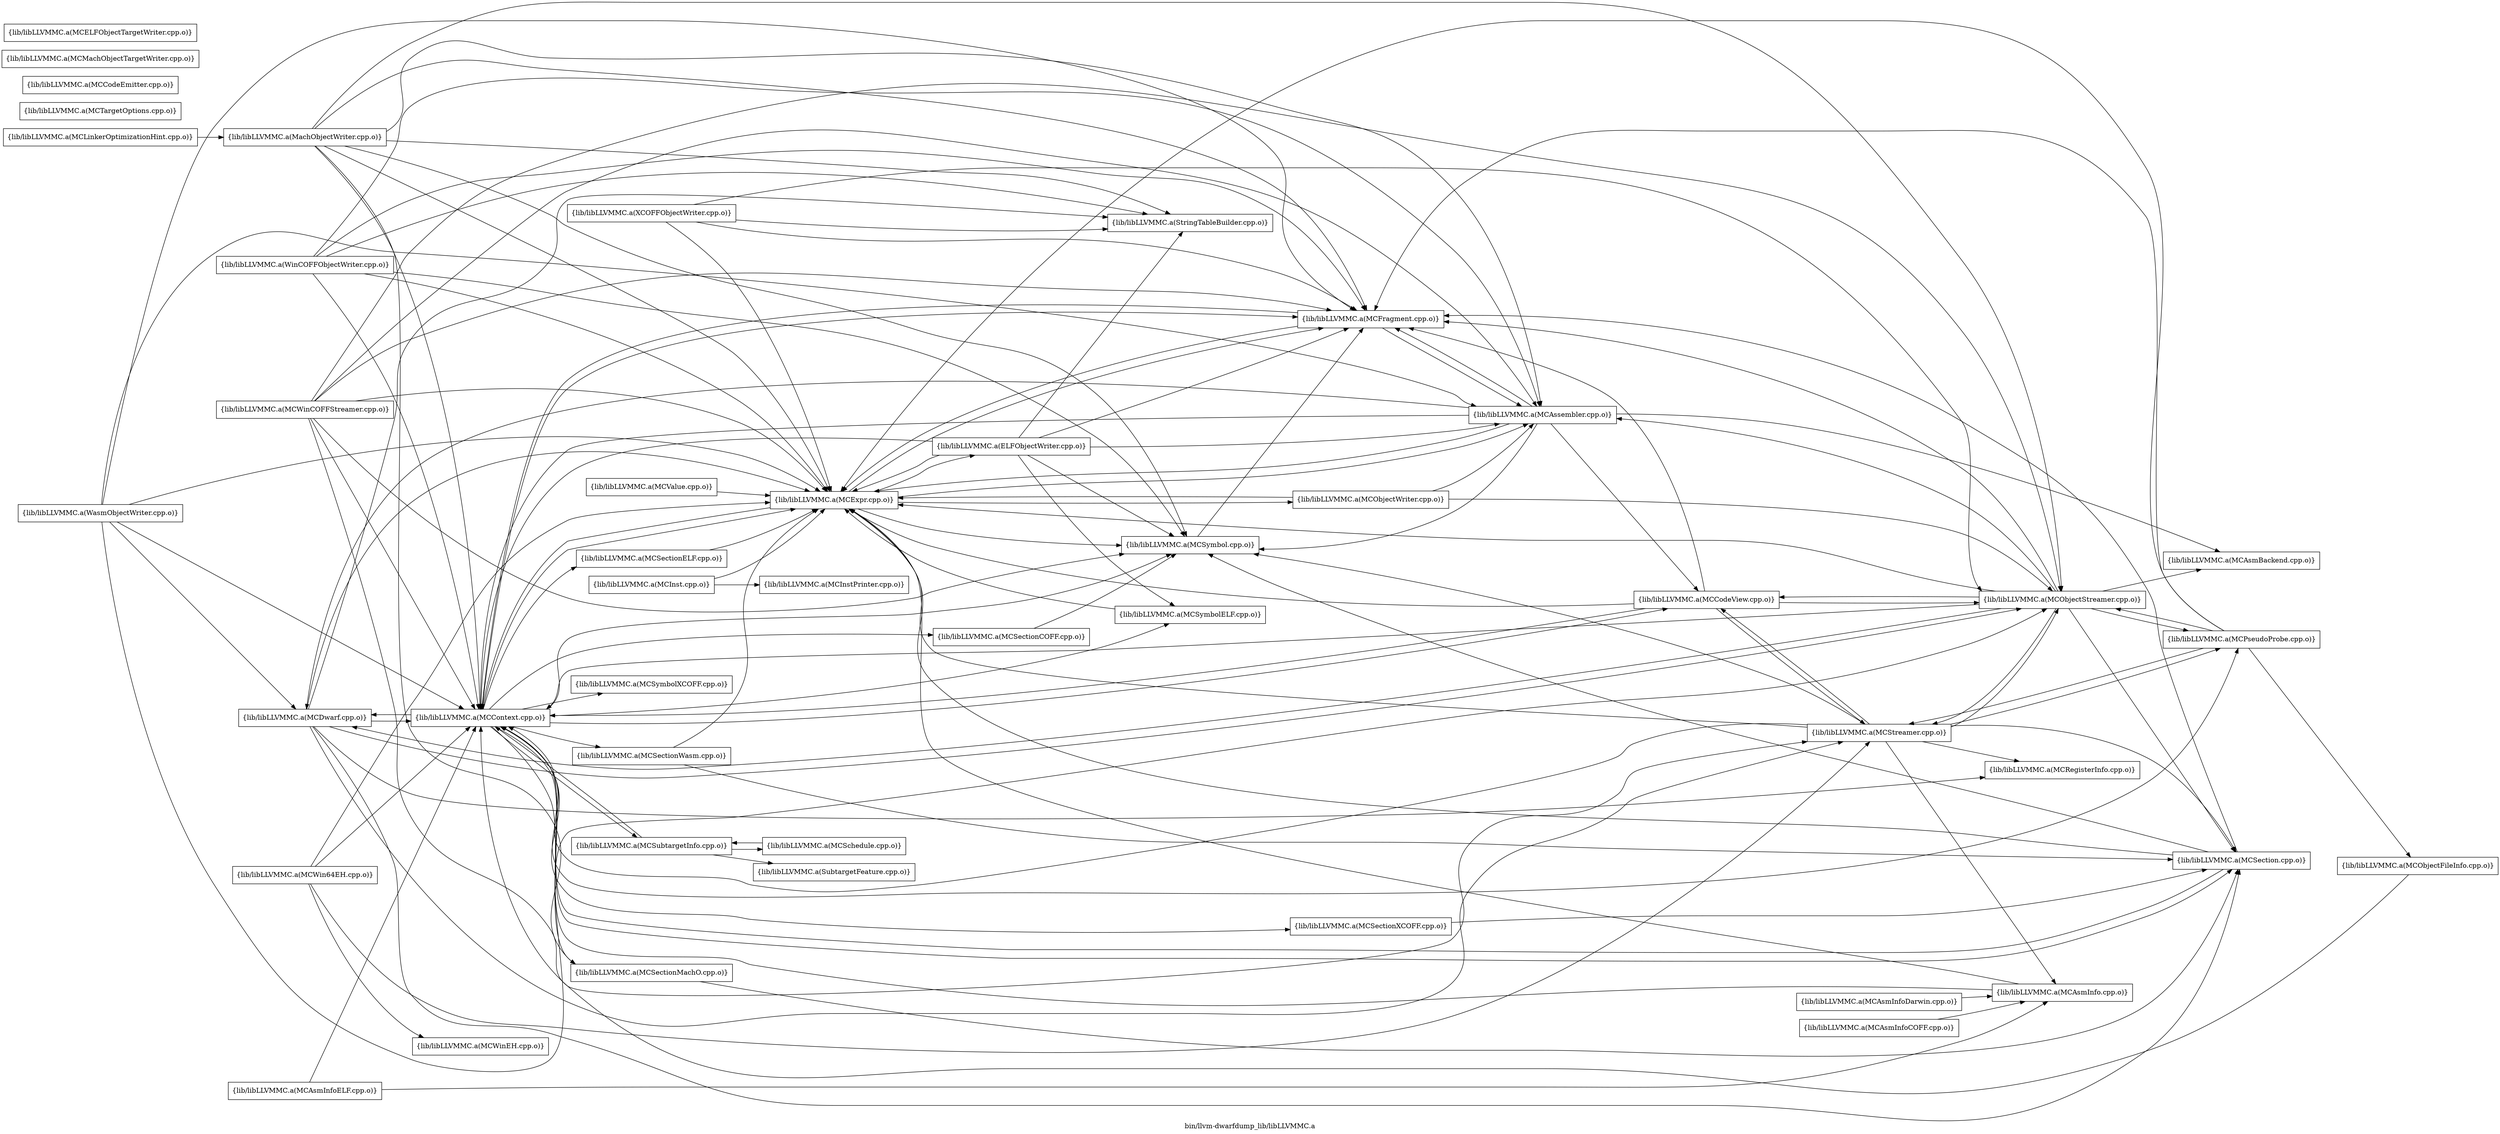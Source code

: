 digraph "bin/llvm-dwarfdump_lib/libLLVMMC.a" {
	label="bin/llvm-dwarfdump_lib/libLLVMMC.a";
	rankdir=LR;

	Node0x55aabac37228 [shape=record,shape=box,group=0,label="{lib/libLLVMMC.a(MCRegisterInfo.cpp.o)}"];
	Node0x55aabac3a748 [shape=record,shape=box,group=0,label="{lib/libLLVMMC.a(MCAsmInfo.cpp.o)}"];
	Node0x55aabac3a748 -> Node0x55aabac390c8;
	Node0x55aabac3a748 -> Node0x55aabac397a8;
	Node0x55aabac37278 [shape=record,shape=box,group=0,label="{lib/libLLVMMC.a(MCSubtargetInfo.cpp.o)}"];
	Node0x55aabac37278 -> Node0x55aabac390c8;
	Node0x55aabac37278 -> Node0x55aabac36fa8;
	Node0x55aabac37278 -> Node0x55aabac317d8;
	Node0x55aabac33ad8 [shape=record,shape=box,group=0,label="{lib/libLLVMMC.a(MCTargetOptions.cpp.o)}"];
	Node0x55aabac397a8 [shape=record,shape=box,group=0,label="{lib/libLLVMMC.a(MCExpr.cpp.o)}"];
	Node0x55aabac397a8 -> Node0x55aabac39668;
	Node0x55aabac397a8 -> Node0x55aabac32c28;
	Node0x55aabac397a8 -> Node0x55aabac390c8;
	Node0x55aabac397a8 -> Node0x55aabac39a78;
	Node0x55aabac397a8 -> Node0x55aabac360f8;
	Node0x55aabac397a8 -> Node0x55aabac377c8;
	Node0x55aabac35bf8 [shape=record,shape=box,group=0,label="{lib/libLLVMMC.a(MCInstPrinter.cpp.o)}"];
	Node0x55aabac36558 [shape=record,shape=box,group=0,label="{lib/libLLVMMC.a(MCAsmBackend.cpp.o)}"];
	Node0x55aabac32c28 [shape=record,shape=box,group=0,label="{lib/libLLVMMC.a(MCAssembler.cpp.o)}"];
	Node0x55aabac32c28 -> Node0x55aabac36558;
	Node0x55aabac32c28 -> Node0x55aabac38e98;
	Node0x55aabac32c28 -> Node0x55aabac390c8;
	Node0x55aabac32c28 -> Node0x55aabac388a8;
	Node0x55aabac32c28 -> Node0x55aabac397a8;
	Node0x55aabac32c28 -> Node0x55aabac39a78;
	Node0x55aabac32c28 -> Node0x55aabac377c8;
	Node0x55aabac390c8 [shape=record,shape=box,group=0,label="{lib/libLLVMMC.a(MCContext.cpp.o)}"];
	Node0x55aabac390c8 -> Node0x55aabac38e98;
	Node0x55aabac390c8 -> Node0x55aabac388a8;
	Node0x55aabac390c8 -> Node0x55aabac397a8;
	Node0x55aabac390c8 -> Node0x55aabac39a78;
	Node0x55aabac390c8 -> Node0x55aabac363c8;
	Node0x55aabac390c8 -> Node0x55aabac37f48;
	Node0x55aabac390c8 -> Node0x55aabac338a8;
	Node0x55aabac390c8 -> Node0x55aabac33f88;
	Node0x55aabac390c8 -> Node0x55aabac33d58;
	Node0x55aabac390c8 -> Node0x55aabac34de8;
	Node0x55aabac390c8 -> Node0x55aabac35978;
	Node0x55aabac390c8 -> Node0x55aabac37278;
	Node0x55aabac390c8 -> Node0x55aabac377c8;
	Node0x55aabac390c8 -> Node0x55aabac33628;
	Node0x55aabac390c8 -> Node0x55aabac34208;
	Node0x55aabac39a78 [shape=record,shape=box,group=0,label="{lib/libLLVMMC.a(MCFragment.cpp.o)}"];
	Node0x55aabac39a78 -> Node0x55aabac32c28;
	Node0x55aabac39a78 -> Node0x55aabac390c8;
	Node0x55aabac39a78 -> Node0x55aabac397a8;
	Node0x55aabac36378 [shape=record,shape=box,group=0,label="{lib/libLLVMMC.a(MCInst.cpp.o)}"];
	Node0x55aabac36378 -> Node0x55aabac397a8;
	Node0x55aabac36378 -> Node0x55aabac35bf8;
	Node0x55aabac35c48 [shape=record,shape=box,group=0,label="{lib/libLLVMMC.a(MCObjectStreamer.cpp.o)}"];
	Node0x55aabac35c48 -> Node0x55aabac36558;
	Node0x55aabac35c48 -> Node0x55aabac32c28;
	Node0x55aabac35c48 -> Node0x55aabac38e98;
	Node0x55aabac35c48 -> Node0x55aabac390c8;
	Node0x55aabac35c48 -> Node0x55aabac388a8;
	Node0x55aabac35c48 -> Node0x55aabac397a8;
	Node0x55aabac35c48 -> Node0x55aabac39a78;
	Node0x55aabac35c48 -> Node0x55aabac363c8;
	Node0x55aabac35c48 -> Node0x55aabac37f48;
	Node0x55aabac35c48 -> Node0x55aabac36b48;
	Node0x55aabac38768 [shape=record,shape=box,group=0,label="{lib/libLLVMMC.a(MCAsmInfoCOFF.cpp.o)}"];
	Node0x55aabac38768 -> Node0x55aabac3a748;
	Node0x55aabac380d8 [shape=record,shape=box,group=0,label="{lib/libLLVMMC.a(MCAsmInfoDarwin.cpp.o)}"];
	Node0x55aabac380d8 -> Node0x55aabac3a748;
	Node0x55aabac32868 [shape=record,shape=box,group=0,label="{lib/libLLVMMC.a(MCAsmInfoELF.cpp.o)}"];
	Node0x55aabac32868 -> Node0x55aabac3a748;
	Node0x55aabac32868 -> Node0x55aabac390c8;
	Node0x55aabac31f58 [shape=record,shape=box,group=0,label="{lib/libLLVMMC.a(MCCodeEmitter.cpp.o)}"];
	Node0x55aabac3a018 [shape=record,shape=box,group=0,label="{lib/libLLVMMC.a(MCMachObjectTargetWriter.cpp.o)}"];
	Node0x55aabac377c8 [shape=record,shape=box,group=0,label="{lib/libLLVMMC.a(MCSymbol.cpp.o)}"];
	Node0x55aabac377c8 -> Node0x55aabac39a78;
	Node0x55aabac3a4c8 [shape=record,shape=box,group=0,label="{lib/libLLVMMC.a(MachObjectWriter.cpp.o)}"];
	Node0x55aabac3a4c8 -> Node0x55aabac32c28;
	Node0x55aabac3a4c8 -> Node0x55aabac390c8;
	Node0x55aabac3a4c8 -> Node0x55aabac397a8;
	Node0x55aabac3a4c8 -> Node0x55aabac39a78;
	Node0x55aabac3a4c8 -> Node0x55aabac35c48;
	Node0x55aabac3a4c8 -> Node0x55aabac33d58;
	Node0x55aabac3a4c8 -> Node0x55aabac377c8;
	Node0x55aabac3a4c8 -> Node0x55aabac30b58;
	Node0x55aabac39e88 [shape=record,shape=box,group=0,label="{lib/libLLVMMC.a(MCELFObjectTargetWriter.cpp.o)}"];
	Node0x55aabac34b18 [shape=record,shape=box,group=0,label="{lib/libLLVMMC.a(MCValue.cpp.o)}"];
	Node0x55aabac34b18 -> Node0x55aabac397a8;
	Node0x55aabac32048 [shape=record,shape=box,group=0,label="{lib/libLLVMMC.a(WinCOFFObjectWriter.cpp.o)}"];
	Node0x55aabac32048 -> Node0x55aabac32c28;
	Node0x55aabac32048 -> Node0x55aabac390c8;
	Node0x55aabac32048 -> Node0x55aabac397a8;
	Node0x55aabac32048 -> Node0x55aabac39a78;
	Node0x55aabac32048 -> Node0x55aabac377c8;
	Node0x55aabac32048 -> Node0x55aabac30b58;
	Node0x55aabac36b48 [shape=record,shape=box,group=0,label="{lib/libLLVMMC.a(MCStreamer.cpp.o)}"];
	Node0x55aabac36b48 -> Node0x55aabac3a748;
	Node0x55aabac36b48 -> Node0x55aabac38e98;
	Node0x55aabac36b48 -> Node0x55aabac390c8;
	Node0x55aabac36b48 -> Node0x55aabac397a8;
	Node0x55aabac36b48 -> Node0x55aabac35c48;
	Node0x55aabac36b48 -> Node0x55aabac363c8;
	Node0x55aabac36b48 -> Node0x55aabac37228;
	Node0x55aabac36b48 -> Node0x55aabac37f48;
	Node0x55aabac36b48 -> Node0x55aabac377c8;
	Node0x55aabac357e8 [shape=record,shape=box,group=0,label="{lib/libLLVMMC.a(MCWin64EH.cpp.o)}"];
	Node0x55aabac357e8 -> Node0x55aabac390c8;
	Node0x55aabac357e8 -> Node0x55aabac397a8;
	Node0x55aabac357e8 -> Node0x55aabac36b48;
	Node0x55aabac357e8 -> Node0x55aabac39ca8;
	Node0x55aabac35068 [shape=record,shape=box,group=0,label="{lib/libLLVMMC.a(MCWinCOFFStreamer.cpp.o)}"];
	Node0x55aabac35068 -> Node0x55aabac32c28;
	Node0x55aabac35068 -> Node0x55aabac390c8;
	Node0x55aabac35068 -> Node0x55aabac397a8;
	Node0x55aabac35068 -> Node0x55aabac39a78;
	Node0x55aabac35068 -> Node0x55aabac35c48;
	Node0x55aabac35068 -> Node0x55aabac36b48;
	Node0x55aabac35068 -> Node0x55aabac377c8;
	Node0x55aabac39ca8 [shape=record,shape=box,group=0,label="{lib/libLLVMMC.a(MCWinEH.cpp.o)}"];
	Node0x55aabac38e98 [shape=record,shape=box,group=0,label="{lib/libLLVMMC.a(MCCodeView.cpp.o)}"];
	Node0x55aabac38e98 -> Node0x55aabac390c8;
	Node0x55aabac38e98 -> Node0x55aabac397a8;
	Node0x55aabac38e98 -> Node0x55aabac39a78;
	Node0x55aabac38e98 -> Node0x55aabac35c48;
	Node0x55aabac38e98 -> Node0x55aabac36b48;
	Node0x55aabac39668 [shape=record,shape=box,group=0,label="{lib/libLLVMMC.a(ELFObjectWriter.cpp.o)}"];
	Node0x55aabac39668 -> Node0x55aabac32c28;
	Node0x55aabac39668 -> Node0x55aabac390c8;
	Node0x55aabac39668 -> Node0x55aabac397a8;
	Node0x55aabac39668 -> Node0x55aabac39a78;
	Node0x55aabac39668 -> Node0x55aabac377c8;
	Node0x55aabac39668 -> Node0x55aabac33628;
	Node0x55aabac39668 -> Node0x55aabac30b58;
	Node0x55aabac33628 [shape=record,shape=box,group=0,label="{lib/libLLVMMC.a(MCSymbolELF.cpp.o)}"];
	Node0x55aabac33628 -> Node0x55aabac397a8;
	Node0x55aabac30b58 [shape=record,shape=box,group=0,label="{lib/libLLVMMC.a(StringTableBuilder.cpp.o)}"];
	Node0x55aabac388a8 [shape=record,shape=box,group=0,label="{lib/libLLVMMC.a(MCDwarf.cpp.o)}"];
	Node0x55aabac388a8 -> Node0x55aabac390c8;
	Node0x55aabac388a8 -> Node0x55aabac397a8;
	Node0x55aabac388a8 -> Node0x55aabac35c48;
	Node0x55aabac388a8 -> Node0x55aabac37228;
	Node0x55aabac388a8 -> Node0x55aabac37f48;
	Node0x55aabac388a8 -> Node0x55aabac36b48;
	Node0x55aabac388a8 -> Node0x55aabac30b58;
	Node0x55aabac363c8 [shape=record,shape=box,group=0,label="{lib/libLLVMMC.a(MCPseudoProbe.cpp.o)}"];
	Node0x55aabac363c8 -> Node0x55aabac397a8;
	Node0x55aabac363c8 -> Node0x55aabac39a78;
	Node0x55aabac363c8 -> Node0x55aabac35c48;
	Node0x55aabac363c8 -> Node0x55aabac36ff8;
	Node0x55aabac363c8 -> Node0x55aabac36b48;
	Node0x55aabac37f48 [shape=record,shape=box,group=0,label="{lib/libLLVMMC.a(MCSection.cpp.o)}"];
	Node0x55aabac37f48 -> Node0x55aabac390c8;
	Node0x55aabac37f48 -> Node0x55aabac397a8;
	Node0x55aabac37f48 -> Node0x55aabac39a78;
	Node0x55aabac37f48 -> Node0x55aabac377c8;
	Node0x55aabac338a8 [shape=record,shape=box,group=0,label="{lib/libLLVMMC.a(MCSectionCOFF.cpp.o)}"];
	Node0x55aabac338a8 -> Node0x55aabac377c8;
	Node0x55aabac33f88 [shape=record,shape=box,group=0,label="{lib/libLLVMMC.a(MCSectionELF.cpp.o)}"];
	Node0x55aabac33f88 -> Node0x55aabac397a8;
	Node0x55aabac33d58 [shape=record,shape=box,group=0,label="{lib/libLLVMMC.a(MCSectionMachO.cpp.o)}"];
	Node0x55aabac33d58 -> Node0x55aabac37f48;
	Node0x55aabac34de8 [shape=record,shape=box,group=0,label="{lib/libLLVMMC.a(MCSectionWasm.cpp.o)}"];
	Node0x55aabac34de8 -> Node0x55aabac397a8;
	Node0x55aabac34de8 -> Node0x55aabac37f48;
	Node0x55aabac35978 [shape=record,shape=box,group=0,label="{lib/libLLVMMC.a(MCSectionXCOFF.cpp.o)}"];
	Node0x55aabac35978 -> Node0x55aabac37f48;
	Node0x55aabac34208 [shape=record,shape=box,group=0,label="{lib/libLLVMMC.a(MCSymbolXCOFF.cpp.o)}"];
	Node0x55aabac360f8 [shape=record,shape=box,group=0,label="{lib/libLLVMMC.a(MCObjectWriter.cpp.o)}"];
	Node0x55aabac360f8 -> Node0x55aabac32c28;
	Node0x55aabac360f8 -> Node0x55aabac397a8;
	Node0x55aabac360f8 -> Node0x55aabac35c48;
	Node0x55aabac36ff8 [shape=record,shape=box,group=0,label="{lib/libLLVMMC.a(MCObjectFileInfo.cpp.o)}"];
	Node0x55aabac36ff8 -> Node0x55aabac390c8;
	Node0x55aabac36fa8 [shape=record,shape=box,group=0,label="{lib/libLLVMMC.a(MCSchedule.cpp.o)}"];
	Node0x55aabac36fa8 -> Node0x55aabac37278;
	Node0x55aabac317d8 [shape=record,shape=box,group=0,label="{lib/libLLVMMC.a(SubtargetFeature.cpp.o)}"];
	Node0x55aabac3a298 [shape=record,shape=box,group=0,label="{lib/libLLVMMC.a(MCLinkerOptimizationHint.cpp.o)}"];
	Node0x55aabac3a298 -> Node0x55aabac3a4c8;
	Node0x55aabac31468 [shape=record,shape=box,group=0,label="{lib/libLLVMMC.a(WasmObjectWriter.cpp.o)}"];
	Node0x55aabac31468 -> Node0x55aabac32c28;
	Node0x55aabac31468 -> Node0x55aabac390c8;
	Node0x55aabac31468 -> Node0x55aabac388a8;
	Node0x55aabac31468 -> Node0x55aabac397a8;
	Node0x55aabac31468 -> Node0x55aabac39a78;
	Node0x55aabac31468 -> Node0x55aabac35c48;
	Node0x55aabac32d68 [shape=record,shape=box,group=0,label="{lib/libLLVMMC.a(XCOFFObjectWriter.cpp.o)}"];
	Node0x55aabac32d68 -> Node0x55aabac397a8;
	Node0x55aabac32d68 -> Node0x55aabac39a78;
	Node0x55aabac32d68 -> Node0x55aabac35c48;
	Node0x55aabac32d68 -> Node0x55aabac30b58;
}
